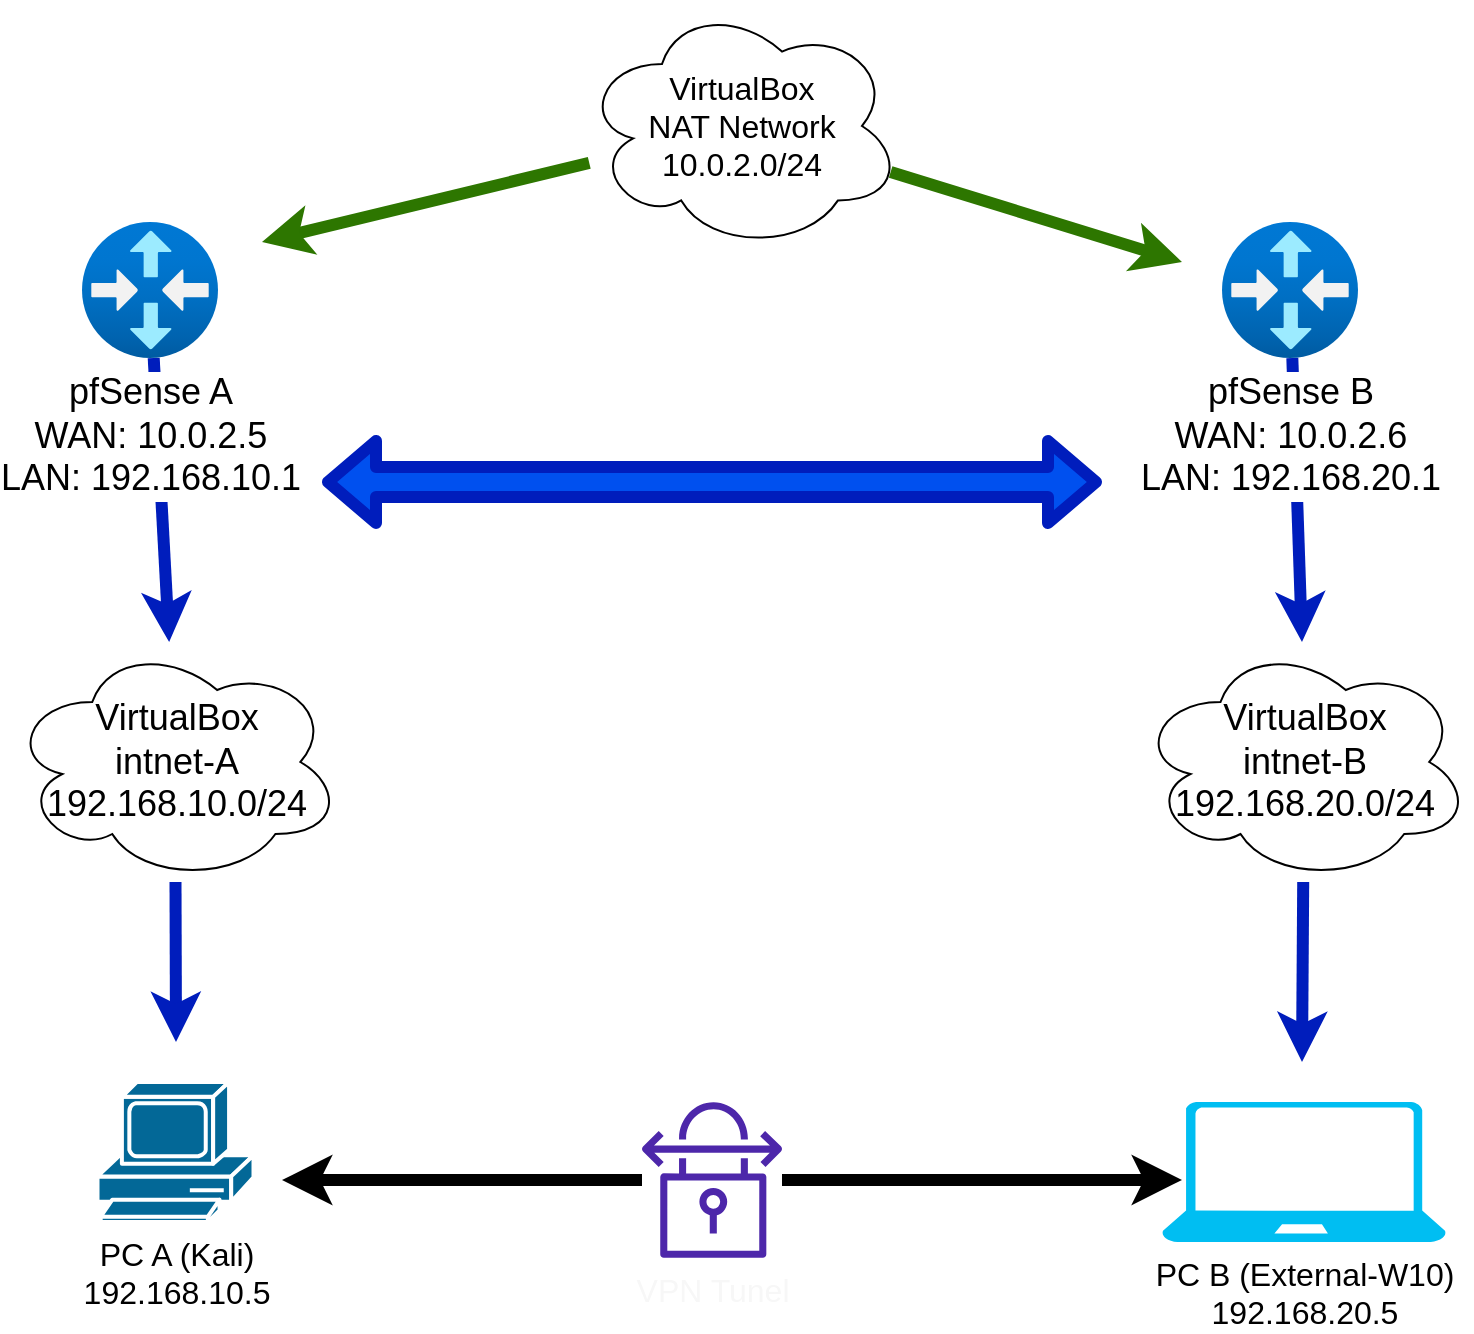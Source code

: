 <mxfile>
    <diagram id="WTFOwMSGoEE3sWdxtcHs" name="Page-1">
        <mxGraphModel dx="1132" dy="636" grid="1" gridSize="10" guides="1" tooltips="1" connect="1" arrows="1" fold="1" page="1" pageScale="1" pageWidth="850" pageHeight="1100" math="0" shadow="0">
            <root>
                <mxCell id="0"/>
                <mxCell id="1" parent="0"/>
                <mxCell id="23" style="edgeStyle=none;html=1;fillColor=#60a917;strokeColor=#2D7600;strokeWidth=6;" edge="1" parent="1" source="2">
                    <mxGeometry relative="1" as="geometry">
                        <mxPoint x="160" y="120" as="targetPoint"/>
                    </mxGeometry>
                </mxCell>
                <mxCell id="24" style="edgeStyle=none;html=1;fillColor=#60a917;strokeColor=#2D7600;strokeWidth=6;" edge="1" parent="1" source="2">
                    <mxGeometry relative="1" as="geometry">
                        <mxPoint x="620" y="130" as="targetPoint"/>
                    </mxGeometry>
                </mxCell>
                <mxCell id="2" value="&lt;font size=&quot;3&quot;&gt;VirtualBox&lt;br&gt;NAT Network&lt;br&gt;10.0.2.0/24&lt;br&gt;&lt;/font&gt;" style="ellipse;shape=cloud;whiteSpace=wrap;html=1;" parent="1" vertex="1">
                    <mxGeometry x="320" width="160" height="124" as="geometry"/>
                </mxCell>
                <mxCell id="28" style="edgeStyle=none;html=1;strokeWidth=6;fillColor=#0050ef;strokeColor=#001DBC;" edge="1" parent="1" source="3">
                    <mxGeometry relative="1" as="geometry">
                        <mxPoint x="117" y="520" as="targetPoint"/>
                    </mxGeometry>
                </mxCell>
                <mxCell id="3" value="&lt;font style=&quot;font-size: 18px;&quot;&gt;VirtualBox&lt;br style=&quot;&quot;&gt;intnet-A&lt;br&gt;192.168.10.0/24&lt;/font&gt;" style="ellipse;shape=cloud;whiteSpace=wrap;html=1;" parent="1" vertex="1">
                    <mxGeometry x="33.5" y="320" width="166.5" height="120" as="geometry"/>
                </mxCell>
                <mxCell id="29" style="edgeStyle=none;html=1;strokeWidth=6;fillColor=#0050ef;strokeColor=#001DBC;" edge="1" parent="1" source="4">
                    <mxGeometry relative="1" as="geometry">
                        <mxPoint x="680" y="530" as="targetPoint"/>
                    </mxGeometry>
                </mxCell>
                <mxCell id="4" value="&lt;span style=&quot;font-size: 18px;&quot;&gt;VirtualBox&lt;/span&gt;&lt;br style=&quot;font-size: 18px;&quot;&gt;&lt;span style=&quot;font-size: 18px;&quot;&gt;intnet-B&lt;/span&gt;&lt;br style=&quot;font-size: 18px;&quot;&gt;&lt;span style=&quot;font-size: 18px;&quot;&gt;192.168.20.0/24&lt;/span&gt;" style="ellipse;shape=cloud;whiteSpace=wrap;html=1;" parent="1" vertex="1">
                    <mxGeometry x="597.5" y="320" width="167" height="120" as="geometry"/>
                </mxCell>
                <mxCell id="27" style="edgeStyle=none;html=1;strokeWidth=6;fillColor=#0050ef;strokeColor=#001DBC;" edge="1" parent="1" source="5" target="3">
                    <mxGeometry relative="1" as="geometry"/>
                </mxCell>
                <mxCell id="5" value="&lt;font style=&quot;font-size: 18px;&quot;&gt;pfSense A&lt;br&gt;WAN: 10.0.2.5&lt;br&gt;LAN: 192.168.10.1&lt;/font&gt;" style="aspect=fixed;html=1;points=[];align=center;image;fontSize=12;image=img/lib/azure2/networking/Virtual_Router.svg;" parent="1" vertex="1">
                    <mxGeometry x="70" y="110" width="68" height="68" as="geometry"/>
                </mxCell>
                <mxCell id="26" style="edgeStyle=none;html=1;strokeWidth=6;fillColor=#0050ef;strokeColor=#001DBC;" edge="1" parent="1" source="6">
                    <mxGeometry relative="1" as="geometry">
                        <mxPoint x="680" y="320" as="targetPoint"/>
                    </mxGeometry>
                </mxCell>
                <mxCell id="6" value="&lt;span style=&quot;font-size: 18px;&quot;&gt;pfSense B&lt;/span&gt;&lt;br style=&quot;font-size: 18px;&quot;&gt;&lt;span style=&quot;font-size: 18px;&quot;&gt;WAN: 10.0.2.6&lt;/span&gt;&lt;br style=&quot;font-size: 18px;&quot;&gt;&lt;span style=&quot;font-size: 18px;&quot;&gt;LAN: 192.168.20.1&lt;/span&gt;" style="aspect=fixed;html=1;points=[];align=center;image;fontSize=12;image=img/lib/azure2/networking/Virtual_Router.svg;" parent="1" vertex="1">
                    <mxGeometry x="640" y="110" width="68" height="68" as="geometry"/>
                </mxCell>
                <mxCell id="7" style="edgeStyle=none;html=1;strokeWidth=6;fontSize=18;" parent="1" source="9" edge="1">
                    <mxGeometry relative="1" as="geometry">
                        <mxPoint x="620" y="589" as="targetPoint"/>
                    </mxGeometry>
                </mxCell>
                <mxCell id="8" style="edgeStyle=none;html=1;strokeWidth=6;fontSize=18;" parent="1" source="9" edge="1">
                    <mxGeometry relative="1" as="geometry">
                        <mxPoint x="170" y="589" as="targetPoint"/>
                    </mxGeometry>
                </mxCell>
                <mxCell id="9" value="&lt;font color=&quot;#f7f7f7&quot; size=&quot;3&quot;&gt;VPN Tunel&lt;/font&gt;" style="sketch=0;outlineConnect=0;fontColor=#232F3E;gradientColor=none;fillColor=#4D27AA;strokeColor=none;dashed=0;verticalLabelPosition=bottom;verticalAlign=top;align=center;html=1;fontSize=12;fontStyle=0;aspect=fixed;pointerEvents=1;shape=mxgraph.aws4.vpn_connection;" parent="1" vertex="1">
                    <mxGeometry x="350" y="550" width="70" height="78" as="geometry"/>
                </mxCell>
                <mxCell id="10" value="&lt;font size=&quot;3&quot;&gt;PC A (Kali)&lt;br&gt;192.168.10.5&lt;br&gt;&lt;/font&gt;" style="shape=mxgraph.cisco.computers_and_peripherals.pc;html=1;pointerEvents=1;dashed=0;fillColor=#036897;strokeColor=#ffffff;strokeWidth=2;verticalLabelPosition=bottom;verticalAlign=top;align=center;outlineConnect=0;" parent="1" vertex="1">
                    <mxGeometry x="77.75" y="540" width="78" height="70" as="geometry"/>
                </mxCell>
                <mxCell id="19" value="&lt;font style=&quot;font-size: 16px;&quot;&gt;PC B (External-W10)&lt;br&gt;192.168.20.5&lt;br&gt;&lt;/font&gt;" style="verticalLabelPosition=bottom;html=1;verticalAlign=top;align=center;strokeColor=none;fillColor=#00BEF2;shape=mxgraph.azure.laptop;pointerEvents=1;" parent="1" vertex="1">
                    <mxGeometry x="610" y="550" width="142" height="70" as="geometry"/>
                </mxCell>
                <mxCell id="25" value="" style="shape=flexArrow;endArrow=classic;startArrow=classic;html=1;strokeWidth=6;fillColor=#0050ef;strokeColor=#001DBC;" edge="1" parent="1">
                    <mxGeometry width="100" height="100" relative="1" as="geometry">
                        <mxPoint x="190" y="240" as="sourcePoint"/>
                        <mxPoint x="580" y="240" as="targetPoint"/>
                    </mxGeometry>
                </mxCell>
            </root>
        </mxGraphModel>
    </diagram>
</mxfile>